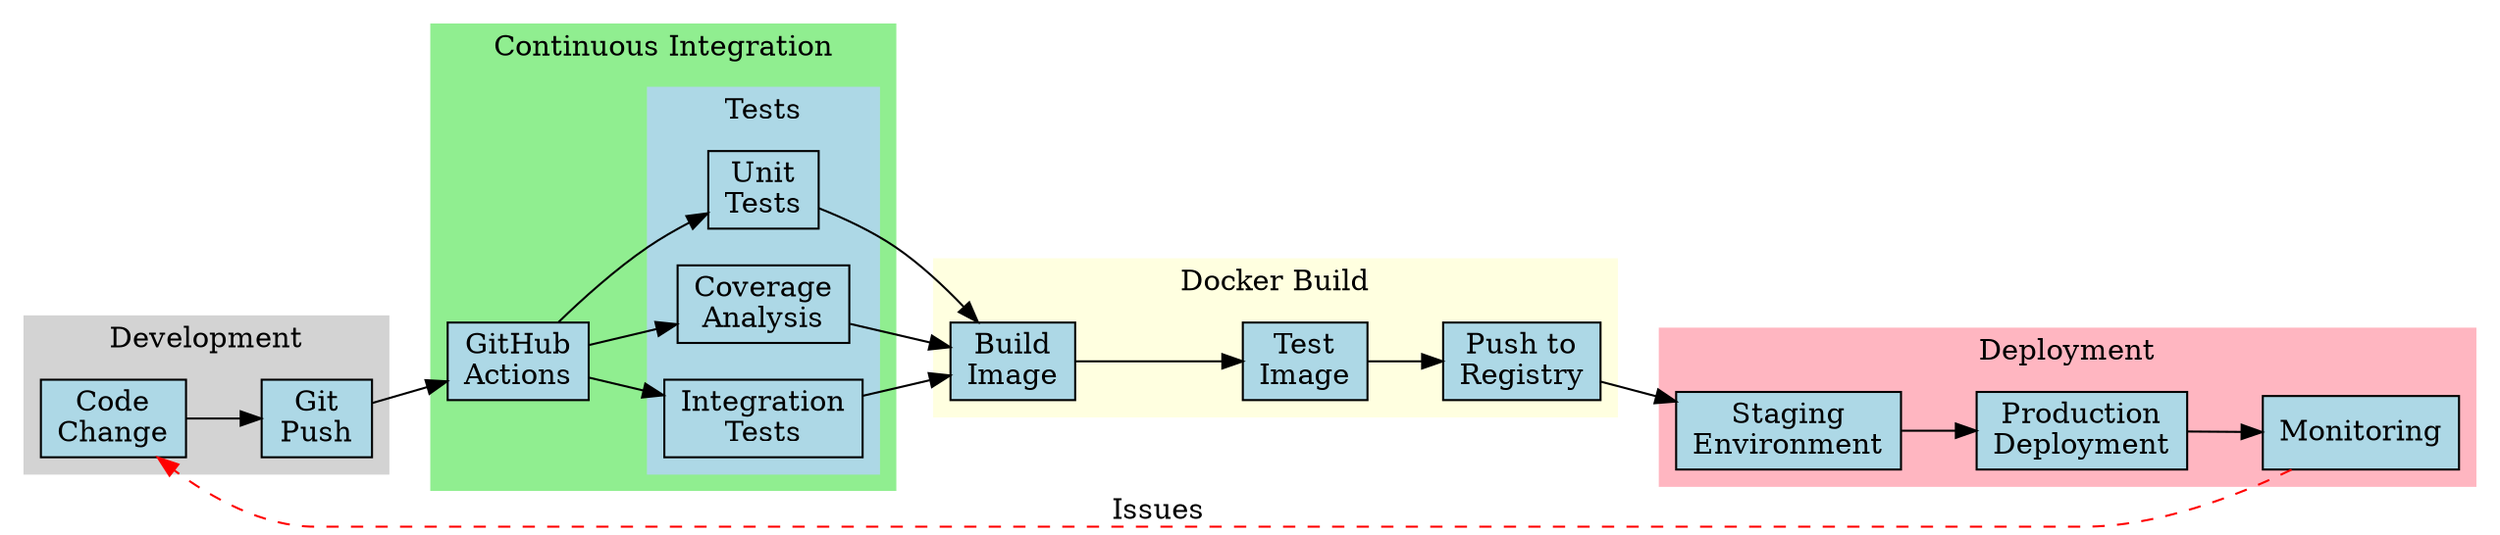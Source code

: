 digraph CICDPipeline {
    rankdir=LR;
    node [shape=box, style=filled, fillcolor=lightblue];
    
    subgraph cluster_0 {
        label = "Development";
        style=filled;
        color=lightgrey;
        
        code_change [label="Code\nChange"];
        git_push [label="Git\nPush"];
        
        code_change -> git_push;
    }
    
    subgraph cluster_1 {
        label = "Continuous Integration";
        style=filled;
        color=lightgreen;
        
        github_actions [label="GitHub\nActions"];
        
        subgraph cluster_2 {
            label = "Tests";
            style=filled;
            color=lightblue;
            
            unit_tests [label="Unit\nTests"];
            integration_tests [label="Integration\nTests"];
            coverage [label="Coverage\nAnalysis"];
        }
        
        github_actions -> {unit_tests integration_tests coverage};
    }
    
    subgraph cluster_3 {
        label = "Docker Build";
        style=filled;
        color=lightyellow;
        
        docker_build [label="Build\nImage"];
        docker_test [label="Test\nImage"];
        docker_push [label="Push to\nRegistry"];
        
        docker_build -> docker_test -> docker_push;
    }
    
    subgraph cluster_4 {
        label = "Deployment";
        style=filled;
        color=lightpink;
        
        staging [label="Staging\nEnvironment"];
        prod_deploy [label="Production\nDeployment"];
        monitoring [label="Monitoring"];
        
        staging -> prod_deploy -> monitoring;
    }
    
    git_push -> github_actions;
    {unit_tests integration_tests coverage} -> docker_build;
    docker_push -> staging;
    
    # Feedback loops
    monitoring -> code_change [style=dashed, color=red, label="Issues"];
} 